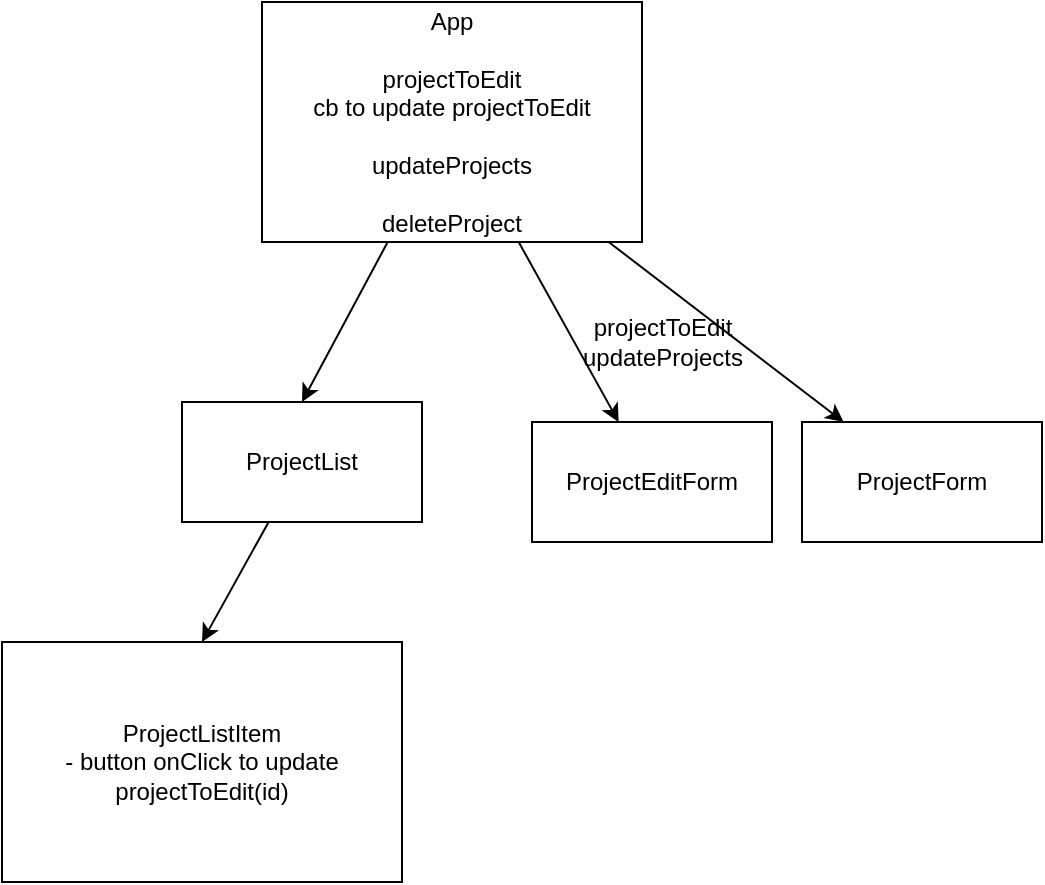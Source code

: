 <mxfile>
    <diagram id="dROoUH35XqA1peYKwM_S" name="Page-1">
        <mxGraphModel dx="580" dy="585" grid="1" gridSize="10" guides="1" tooltips="1" connect="1" arrows="1" fold="1" page="1" pageScale="1" pageWidth="850" pageHeight="1100" math="0" shadow="0">
            <root>
                <mxCell id="0"/>
                <mxCell id="1" parent="0"/>
                <mxCell id="7" style="edgeStyle=none;html=1;entryX=0.5;entryY=0;entryDx=0;entryDy=0;" edge="1" parent="1" source="2" target="3">
                    <mxGeometry relative="1" as="geometry"/>
                </mxCell>
                <mxCell id="10" style="edgeStyle=none;html=1;" edge="1" parent="1" source="2" target="9">
                    <mxGeometry relative="1" as="geometry"/>
                </mxCell>
                <mxCell id="13" style="edgeStyle=none;html=1;" edge="1" parent="1" source="2" target="12">
                    <mxGeometry relative="1" as="geometry"/>
                </mxCell>
                <mxCell id="2" value="App&lt;br&gt;&lt;br&gt;projectToEdit&lt;br&gt;cb to update projectToEdit&lt;br&gt;&lt;br&gt;updateProjects&lt;br&gt;&lt;br&gt;deleteProject" style="whiteSpace=wrap;html=1;" vertex="1" parent="1">
                    <mxGeometry x="290" y="70" width="190" height="120" as="geometry"/>
                </mxCell>
                <mxCell id="8" style="edgeStyle=none;html=1;entryX=0.5;entryY=0;entryDx=0;entryDy=0;" edge="1" parent="1" source="3" target="5">
                    <mxGeometry relative="1" as="geometry"/>
                </mxCell>
                <mxCell id="3" value="ProjectList" style="whiteSpace=wrap;html=1;" vertex="1" parent="1">
                    <mxGeometry x="250" y="270" width="120" height="60" as="geometry"/>
                </mxCell>
                <mxCell id="5" value="ProjectListItem&lt;br&gt;- button onClick to update projectToEdit(id)" style="whiteSpace=wrap;html=1;" vertex="1" parent="1">
                    <mxGeometry x="160" y="390" width="200" height="120" as="geometry"/>
                </mxCell>
                <mxCell id="9" value="ProjectEditForm" style="whiteSpace=wrap;html=1;" vertex="1" parent="1">
                    <mxGeometry x="425" y="280" width="120" height="60" as="geometry"/>
                </mxCell>
                <mxCell id="11" value="projectToEdit&lt;br&gt;updateProjects" style="text;html=1;align=center;verticalAlign=middle;resizable=0;points=[];autosize=1;strokeColor=none;fillColor=none;" vertex="1" parent="1">
                    <mxGeometry x="440" y="220" width="100" height="40" as="geometry"/>
                </mxCell>
                <mxCell id="12" value="ProjectForm" style="whiteSpace=wrap;html=1;" vertex="1" parent="1">
                    <mxGeometry x="560" y="280" width="120" height="60" as="geometry"/>
                </mxCell>
            </root>
        </mxGraphModel>
    </diagram>
</mxfile>